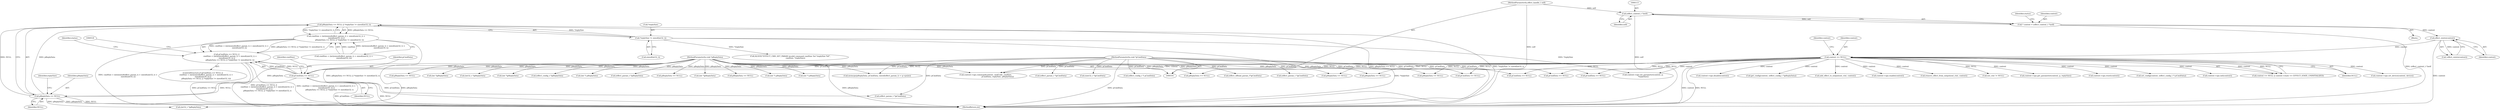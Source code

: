 digraph "0_Android_073a80800f341325932c66818ce4302b312909a4@API" {
"1000495" [label="(Call,pReplyData == NULL || *replySize != sizeof(int32_t))"];
"1000496" [label="(Call,pReplyData == NULL)"];
"1000107" [label="(MethodParameterIn,void *pReplyData)"];
"1000479" [label="(Call,pCmdData == NULL)"];
"1000105" [label="(MethodParameterIn,void *pCmdData)"];
"1000135" [label="(Call,context == NULL)"];
"1000125" [label="(Call,effect_exists(context))"];
"1000110" [label="(Call,* context = (effect_context_t *)self)"];
"1000112" [label="(Call,(effect_context_t *)self)"];
"1000102" [label="(MethodParameterIn,effect_handle_t self)"];
"1000499" [label="(Call,*replySize != sizeof(int32_t))"];
"1000482" [label="(Call,cmdSize < (int)(sizeof(effect_param_t) + sizeof(uint32_t) +\n sizeof(uint16_t)) ||\n            pReplyData == NULL || *replySize != sizeof(int32_t))"];
"1000478" [label="(Call,pCmdData == NULL ||\n            cmdSize < (int)(sizeof(effect_param_t) + sizeof(uint32_t) +\n sizeof(uint16_t)) ||\n            pReplyData == NULL || *replySize != sizeof(int32_t))"];
"1000363" [label="(Call,context->ops.disable(context))"];
"1000509" [label="(Call,ALOGV(\"EFFECT_CMD_SET_PARAM invalid command cmdSize %d *replySize %d\",\n                  cmdSize, *replySize))"];
"1000393" [label="(Call,pReplyData == NULL)"];
"1000412" [label="(Call,(effect_param_t *)pCmdData)"];
"1000140" [label="(Identifier,context)"];
"1000218" [label="(Call,(int *) pReplyData)"];
"1000177" [label="(Call,(int *) pReplyData)"];
"1000479" [label="(Call,pCmdData == NULL)"];
"1000125" [label="(Call,effect_exists(context))"];
"1000110" [label="(Call,* context = (effect_context_t *)self)"];
"1000499" [label="(Call,*replySize != sizeof(int32_t))"];
"1000155" [label="(Call,pReplyData == NULL)"];
"1000496" [label="(Call,pReplyData == NULL)"];
"1000484" [label="(Identifier,cmdSize)"];
"1000478" [label="(Call,pCmdData == NULL ||\n            cmdSize < (int)(sizeof(effect_param_t) + sizeof(uint32_t) +\n sizeof(uint16_t)) ||\n            pReplyData == NULL || *replySize != sizeof(int32_t))"];
"1000570" [label="(Call,(uint32_t *)pCmdData)"];
"1000136" [label="(Identifier,context)"];
"1000102" [label="(MethodParameterIn,effect_handle_t self)"];
"1000524" [label="(Call,(effect_param_t *)pCmdData)"];
"1000255" [label="(Call,get_config(context, (effect_config_t *)pReplyData))"];
"1000223" [label="(Call,(effect_config_t *) pCmdData)"];
"1000684" [label="(Call,add_effect_to_output(out_ctxt, context))"];
"1000112" [label="(Call,(effect_context_t *)self)"];
"1000311" [label="(Call,context->ops.enable(context))"];
"1000664" [label="(Call,remove_effect_from_output(out_ctxt, context))"];
"1000506" [label="(Identifier,status)"];
"1000661" [label="(Call,out_ctxt != NULL)"];
"1000202" [label="(Call,pReplyData == NULL)"];
"1000517" [label="(Call,(int32_t *)pReplyData)"];
"1000318" [label="(Call,(int *)pReplyData)"];
"1000481" [label="(Identifier,NULL)"];
"1000538" [label="(Call,context->ops.set_parameter(context, p,\n *replySize))"];
"1000230" [label="(Call,pReplyData == NULL)"];
"1000551" [label="(Call,pCmdData == NULL)"];
"1000326" [label="(Call,pReplyData == NULL)"];
"1000480" [label="(Identifier,pCmdData)"];
"1000535" [label="(Call,(int32_t *)pReplyData)"];
"1000634" [label="(Call,(int *)pReplyData)"];
"1000470" [label="(Call,context->ops.get_parameter(context, p, replySize))"];
"1000135" [label="(Call,context == NULL)"];
"1000268" [label="(Call,context->ops.reset(context))"];
"1000114" [label="(Identifier,self)"];
"1000477" [label="(ControlStructure,if (pCmdData == NULL ||\n            cmdSize < (int)(sizeof(effect_param_t) + sizeof(uint32_t) +\n sizeof(uint16_t)) ||\n            pReplyData == NULL || *replySize != sizeof(int32_t)))"];
"1000124" [label="(Call,!effect_exists(context))"];
"1000501" [label="(Identifier,replySize)"];
"1000118" [label="(Identifier,status)"];
"1000257" [label="(Call,(effect_config_t *)pReplyData)"];
"1000620" [label="(Call,(effect_offload_param_t*)pCmdData)"];
"1000185" [label="(Call,(int *) pReplyData)"];
"1000461" [label="(Call,(effect_param_t *)pReplyData)"];
"1000449" [label="(Call,memcpy(pReplyData, pCmdData, sizeof(effect_param_t) + q->psize))"];
"1000126" [label="(Identifier,context)"];
"1000500" [label="(Call,*replySize)"];
"1000596" [label="(Call,pCmdData == NULL)"];
"1000502" [label="(Call,sizeof(int32_t))"];
"1000600" [label="(Call,pReplyData == NULL)"];
"1000221" [label="(Call,set_config(context, (effect_config_t *) pCmdData))"];
"1000379" [label="(Call,pCmdData == NULL)"];
"1000701" [label="(Call,context->ops.command(context, cmdCode, cmdSize,\n                                          pCmdData, replySize, pReplyData))"];
"1000107" [label="(MethodParameterIn,void *pReplyData)"];
"1000111" [label="(Identifier,context)"];
"1000370" [label="(Call,(int *)pReplyData)"];
"1000446" [label="(Call,(effect_param_t *)pCmdData)"];
"1000108" [label="(Block,)"];
"1000482" [label="(Call,cmdSize < (int)(sizeof(effect_param_t) + sizeof(uint32_t) +\n sizeof(uint16_t)) ||\n            pReplyData == NULL || *replySize != sizeof(int32_t))"];
"1000497" [label="(Identifier,pReplyData)"];
"1000495" [label="(Call,pReplyData == NULL || *replySize != sizeof(int32_t))"];
"1000180" [label="(Call,context->ops.init(context))"];
"1000134" [label="(Call,context == NULL || context->state == EFFECT_STATE_UNINITIALIZED)"];
"1000137" [label="(Identifier,NULL)"];
"1000105" [label="(MethodParameterIn,void *pCmdData)"];
"1000193" [label="(Call,pCmdData == NULL)"];
"1000483" [label="(Call,cmdSize < (int)(sizeof(effect_param_t) + sizeof(uint32_t) +\n sizeof(uint16_t)))"];
"1000498" [label="(Identifier,NULL)"];
"1000725" [label="(MethodReturn,int)"];
"1000274" [label="(Call,pReplyData == NULL)"];
"1000579" [label="(Call,context->ops.set_device(context, device))"];
"1000495" -> "1000482"  [label="AST: "];
"1000495" -> "1000496"  [label="CFG: "];
"1000495" -> "1000499"  [label="CFG: "];
"1000496" -> "1000495"  [label="AST: "];
"1000499" -> "1000495"  [label="AST: "];
"1000482" -> "1000495"  [label="CFG: "];
"1000495" -> "1000725"  [label="DDG: pReplyData == NULL"];
"1000495" -> "1000725"  [label="DDG: *replySize != sizeof(int32_t)"];
"1000495" -> "1000482"  [label="DDG: pReplyData == NULL"];
"1000495" -> "1000482"  [label="DDG: *replySize != sizeof(int32_t)"];
"1000496" -> "1000495"  [label="DDG: pReplyData"];
"1000496" -> "1000495"  [label="DDG: NULL"];
"1000499" -> "1000495"  [label="DDG: *replySize"];
"1000496" -> "1000498"  [label="CFG: "];
"1000497" -> "1000496"  [label="AST: "];
"1000498" -> "1000496"  [label="AST: "];
"1000501" -> "1000496"  [label="CFG: "];
"1000496" -> "1000725"  [label="DDG: NULL"];
"1000496" -> "1000725"  [label="DDG: pReplyData"];
"1000107" -> "1000496"  [label="DDG: pReplyData"];
"1000479" -> "1000496"  [label="DDG: NULL"];
"1000496" -> "1000517"  [label="DDG: pReplyData"];
"1000107" -> "1000101"  [label="AST: "];
"1000107" -> "1000725"  [label="DDG: pReplyData"];
"1000107" -> "1000155"  [label="DDG: pReplyData"];
"1000107" -> "1000177"  [label="DDG: pReplyData"];
"1000107" -> "1000185"  [label="DDG: pReplyData"];
"1000107" -> "1000202"  [label="DDG: pReplyData"];
"1000107" -> "1000218"  [label="DDG: pReplyData"];
"1000107" -> "1000230"  [label="DDG: pReplyData"];
"1000107" -> "1000257"  [label="DDG: pReplyData"];
"1000107" -> "1000274"  [label="DDG: pReplyData"];
"1000107" -> "1000318"  [label="DDG: pReplyData"];
"1000107" -> "1000326"  [label="DDG: pReplyData"];
"1000107" -> "1000370"  [label="DDG: pReplyData"];
"1000107" -> "1000393"  [label="DDG: pReplyData"];
"1000107" -> "1000449"  [label="DDG: pReplyData"];
"1000107" -> "1000461"  [label="DDG: pReplyData"];
"1000107" -> "1000517"  [label="DDG: pReplyData"];
"1000107" -> "1000535"  [label="DDG: pReplyData"];
"1000107" -> "1000600"  [label="DDG: pReplyData"];
"1000107" -> "1000634"  [label="DDG: pReplyData"];
"1000107" -> "1000701"  [label="DDG: pReplyData"];
"1000479" -> "1000478"  [label="AST: "];
"1000479" -> "1000481"  [label="CFG: "];
"1000480" -> "1000479"  [label="AST: "];
"1000481" -> "1000479"  [label="AST: "];
"1000484" -> "1000479"  [label="CFG: "];
"1000478" -> "1000479"  [label="CFG: "];
"1000479" -> "1000725"  [label="DDG: pCmdData"];
"1000479" -> "1000725"  [label="DDG: NULL"];
"1000479" -> "1000478"  [label="DDG: pCmdData"];
"1000479" -> "1000478"  [label="DDG: NULL"];
"1000105" -> "1000479"  [label="DDG: pCmdData"];
"1000135" -> "1000479"  [label="DDG: NULL"];
"1000479" -> "1000524"  [label="DDG: pCmdData"];
"1000105" -> "1000101"  [label="AST: "];
"1000105" -> "1000725"  [label="DDG: pCmdData"];
"1000105" -> "1000193"  [label="DDG: pCmdData"];
"1000105" -> "1000223"  [label="DDG: pCmdData"];
"1000105" -> "1000379"  [label="DDG: pCmdData"];
"1000105" -> "1000412"  [label="DDG: pCmdData"];
"1000105" -> "1000446"  [label="DDG: pCmdData"];
"1000105" -> "1000449"  [label="DDG: pCmdData"];
"1000105" -> "1000524"  [label="DDG: pCmdData"];
"1000105" -> "1000551"  [label="DDG: pCmdData"];
"1000105" -> "1000570"  [label="DDG: pCmdData"];
"1000105" -> "1000596"  [label="DDG: pCmdData"];
"1000105" -> "1000620"  [label="DDG: pCmdData"];
"1000105" -> "1000701"  [label="DDG: pCmdData"];
"1000135" -> "1000134"  [label="AST: "];
"1000135" -> "1000137"  [label="CFG: "];
"1000136" -> "1000135"  [label="AST: "];
"1000137" -> "1000135"  [label="AST: "];
"1000140" -> "1000135"  [label="CFG: "];
"1000134" -> "1000135"  [label="CFG: "];
"1000135" -> "1000725"  [label="DDG: context"];
"1000135" -> "1000725"  [label="DDG: NULL"];
"1000135" -> "1000134"  [label="DDG: context"];
"1000135" -> "1000134"  [label="DDG: NULL"];
"1000125" -> "1000135"  [label="DDG: context"];
"1000135" -> "1000155"  [label="DDG: NULL"];
"1000135" -> "1000180"  [label="DDG: context"];
"1000135" -> "1000193"  [label="DDG: NULL"];
"1000135" -> "1000221"  [label="DDG: context"];
"1000135" -> "1000230"  [label="DDG: NULL"];
"1000135" -> "1000255"  [label="DDG: context"];
"1000135" -> "1000268"  [label="DDG: context"];
"1000135" -> "1000274"  [label="DDG: NULL"];
"1000135" -> "1000311"  [label="DDG: context"];
"1000135" -> "1000326"  [label="DDG: NULL"];
"1000135" -> "1000363"  [label="DDG: context"];
"1000135" -> "1000379"  [label="DDG: NULL"];
"1000135" -> "1000470"  [label="DDG: context"];
"1000135" -> "1000538"  [label="DDG: context"];
"1000135" -> "1000551"  [label="DDG: NULL"];
"1000135" -> "1000579"  [label="DDG: context"];
"1000135" -> "1000596"  [label="DDG: NULL"];
"1000135" -> "1000661"  [label="DDG: NULL"];
"1000135" -> "1000664"  [label="DDG: context"];
"1000135" -> "1000684"  [label="DDG: context"];
"1000135" -> "1000701"  [label="DDG: context"];
"1000125" -> "1000124"  [label="AST: "];
"1000125" -> "1000126"  [label="CFG: "];
"1000126" -> "1000125"  [label="AST: "];
"1000124" -> "1000125"  [label="CFG: "];
"1000125" -> "1000725"  [label="DDG: context"];
"1000125" -> "1000124"  [label="DDG: context"];
"1000110" -> "1000125"  [label="DDG: context"];
"1000110" -> "1000108"  [label="AST: "];
"1000110" -> "1000112"  [label="CFG: "];
"1000111" -> "1000110"  [label="AST: "];
"1000112" -> "1000110"  [label="AST: "];
"1000118" -> "1000110"  [label="CFG: "];
"1000110" -> "1000725"  [label="DDG: (effect_context_t *)self"];
"1000112" -> "1000110"  [label="DDG: self"];
"1000112" -> "1000114"  [label="CFG: "];
"1000113" -> "1000112"  [label="AST: "];
"1000114" -> "1000112"  [label="AST: "];
"1000112" -> "1000725"  [label="DDG: self"];
"1000102" -> "1000112"  [label="DDG: self"];
"1000102" -> "1000101"  [label="AST: "];
"1000102" -> "1000725"  [label="DDG: self"];
"1000499" -> "1000502"  [label="CFG: "];
"1000500" -> "1000499"  [label="AST: "];
"1000502" -> "1000499"  [label="AST: "];
"1000499" -> "1000725"  [label="DDG: *replySize"];
"1000499" -> "1000509"  [label="DDG: *replySize"];
"1000499" -> "1000538"  [label="DDG: *replySize"];
"1000482" -> "1000478"  [label="AST: "];
"1000482" -> "1000483"  [label="CFG: "];
"1000483" -> "1000482"  [label="AST: "];
"1000478" -> "1000482"  [label="CFG: "];
"1000482" -> "1000725"  [label="DDG: cmdSize < (int)(sizeof(effect_param_t) + sizeof(uint32_t) +\n sizeof(uint16_t))"];
"1000482" -> "1000725"  [label="DDG: pReplyData == NULL || *replySize != sizeof(int32_t)"];
"1000482" -> "1000478"  [label="DDG: cmdSize < (int)(sizeof(effect_param_t) + sizeof(uint32_t) +\n sizeof(uint16_t))"];
"1000482" -> "1000478"  [label="DDG: pReplyData == NULL || *replySize != sizeof(int32_t)"];
"1000483" -> "1000482"  [label="DDG: cmdSize"];
"1000483" -> "1000482"  [label="DDG: (int)(sizeof(effect_param_t) + sizeof(uint32_t) +\n sizeof(uint16_t))"];
"1000478" -> "1000477"  [label="AST: "];
"1000506" -> "1000478"  [label="CFG: "];
"1000518" -> "1000478"  [label="CFG: "];
"1000478" -> "1000725"  [label="DDG: pCmdData == NULL"];
"1000478" -> "1000725"  [label="DDG: pCmdData == NULL ||\n            cmdSize < (int)(sizeof(effect_param_t) + sizeof(uint32_t) +\n sizeof(uint16_t)) ||\n            pReplyData == NULL || *replySize != sizeof(int32_t)"];
"1000478" -> "1000725"  [label="DDG: cmdSize < (int)(sizeof(effect_param_t) + sizeof(uint32_t) +\n sizeof(uint16_t)) ||\n            pReplyData == NULL || *replySize != sizeof(int32_t)"];
}
